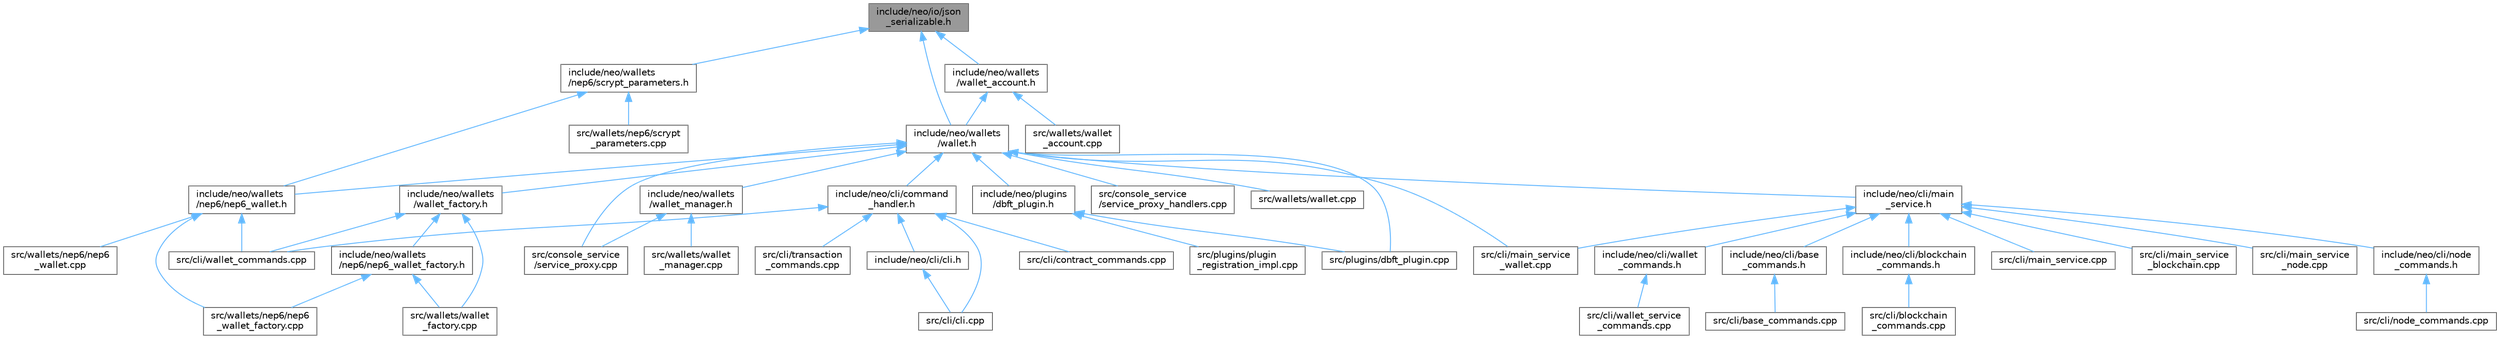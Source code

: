 digraph "include/neo/io/json_serializable.h"
{
 // LATEX_PDF_SIZE
  bgcolor="transparent";
  edge [fontname=Helvetica,fontsize=10,labelfontname=Helvetica,labelfontsize=10];
  node [fontname=Helvetica,fontsize=10,shape=box,height=0.2,width=0.4];
  Node1 [id="Node000001",label="include/neo/io/json\l_serializable.h",height=0.2,width=0.4,color="gray40", fillcolor="grey60", style="filled", fontcolor="black",tooltip=" "];
  Node1 -> Node2 [id="edge49_Node000001_Node000002",dir="back",color="steelblue1",style="solid",tooltip=" "];
  Node2 [id="Node000002",label="include/neo/wallets\l/nep6/scrypt_parameters.h",height=0.2,width=0.4,color="grey40", fillcolor="white", style="filled",URL="$scrypt__parameters_8h.html",tooltip=" "];
  Node2 -> Node3 [id="edge50_Node000002_Node000003",dir="back",color="steelblue1",style="solid",tooltip=" "];
  Node3 [id="Node000003",label="include/neo/wallets\l/nep6/nep6_wallet.h",height=0.2,width=0.4,color="grey40", fillcolor="white", style="filled",URL="$nep6__wallet_8h.html",tooltip=" "];
  Node3 -> Node4 [id="edge51_Node000003_Node000004",dir="back",color="steelblue1",style="solid",tooltip=" "];
  Node4 [id="Node000004",label="src/cli/wallet_commands.cpp",height=0.2,width=0.4,color="grey40", fillcolor="white", style="filled",URL="$wallet__commands_8cpp.html",tooltip=" "];
  Node3 -> Node5 [id="edge52_Node000003_Node000005",dir="back",color="steelblue1",style="solid",tooltip=" "];
  Node5 [id="Node000005",label="src/wallets/nep6/nep6\l_wallet.cpp",height=0.2,width=0.4,color="grey40", fillcolor="white", style="filled",URL="$nep6__wallet_8cpp.html",tooltip=" "];
  Node3 -> Node6 [id="edge53_Node000003_Node000006",dir="back",color="steelblue1",style="solid",tooltip=" "];
  Node6 [id="Node000006",label="src/wallets/nep6/nep6\l_wallet_factory.cpp",height=0.2,width=0.4,color="grey40", fillcolor="white", style="filled",URL="$nep6__wallet__factory_8cpp.html",tooltip=" "];
  Node2 -> Node7 [id="edge54_Node000002_Node000007",dir="back",color="steelblue1",style="solid",tooltip=" "];
  Node7 [id="Node000007",label="src/wallets/nep6/scrypt\l_parameters.cpp",height=0.2,width=0.4,color="grey40", fillcolor="white", style="filled",URL="$scrypt__parameters_8cpp.html",tooltip=" "];
  Node1 -> Node8 [id="edge55_Node000001_Node000008",dir="back",color="steelblue1",style="solid",tooltip=" "];
  Node8 [id="Node000008",label="include/neo/wallets\l/wallet.h",height=0.2,width=0.4,color="grey40", fillcolor="white", style="filled",URL="$wallet_8h.html",tooltip=" "];
  Node8 -> Node9 [id="edge56_Node000008_Node000009",dir="back",color="steelblue1",style="solid",tooltip=" "];
  Node9 [id="Node000009",label="include/neo/cli/command\l_handler.h",height=0.2,width=0.4,color="grey40", fillcolor="white", style="filled",URL="$command__handler_8h.html",tooltip=" "];
  Node9 -> Node10 [id="edge57_Node000009_Node000010",dir="back",color="steelblue1",style="solid",tooltip=" "];
  Node10 [id="Node000010",label="include/neo/cli/cli.h",height=0.2,width=0.4,color="grey40", fillcolor="white", style="filled",URL="$cli_8h.html",tooltip=" "];
  Node10 -> Node11 [id="edge58_Node000010_Node000011",dir="back",color="steelblue1",style="solid",tooltip=" "];
  Node11 [id="Node000011",label="src/cli/cli.cpp",height=0.2,width=0.4,color="grey40", fillcolor="white", style="filled",URL="$cli_8cpp.html",tooltip=" "];
  Node9 -> Node11 [id="edge59_Node000009_Node000011",dir="back",color="steelblue1",style="solid",tooltip=" "];
  Node9 -> Node12 [id="edge60_Node000009_Node000012",dir="back",color="steelblue1",style="solid",tooltip=" "];
  Node12 [id="Node000012",label="src/cli/contract_commands.cpp",height=0.2,width=0.4,color="grey40", fillcolor="white", style="filled",URL="$contract__commands_8cpp.html",tooltip=" "];
  Node9 -> Node13 [id="edge61_Node000009_Node000013",dir="back",color="steelblue1",style="solid",tooltip=" "];
  Node13 [id="Node000013",label="src/cli/transaction\l_commands.cpp",height=0.2,width=0.4,color="grey40", fillcolor="white", style="filled",URL="$transaction__commands_8cpp.html",tooltip=" "];
  Node9 -> Node4 [id="edge62_Node000009_Node000004",dir="back",color="steelblue1",style="solid",tooltip=" "];
  Node8 -> Node14 [id="edge63_Node000008_Node000014",dir="back",color="steelblue1",style="solid",tooltip=" "];
  Node14 [id="Node000014",label="include/neo/cli/main\l_service.h",height=0.2,width=0.4,color="grey40", fillcolor="white", style="filled",URL="$main__service_8h.html",tooltip=" "];
  Node14 -> Node15 [id="edge64_Node000014_Node000015",dir="back",color="steelblue1",style="solid",tooltip=" "];
  Node15 [id="Node000015",label="include/neo/cli/base\l_commands.h",height=0.2,width=0.4,color="grey40", fillcolor="white", style="filled",URL="$base__commands_8h.html",tooltip=" "];
  Node15 -> Node16 [id="edge65_Node000015_Node000016",dir="back",color="steelblue1",style="solid",tooltip=" "];
  Node16 [id="Node000016",label="src/cli/base_commands.cpp",height=0.2,width=0.4,color="grey40", fillcolor="white", style="filled",URL="$base__commands_8cpp.html",tooltip=" "];
  Node14 -> Node17 [id="edge66_Node000014_Node000017",dir="back",color="steelblue1",style="solid",tooltip=" "];
  Node17 [id="Node000017",label="include/neo/cli/blockchain\l_commands.h",height=0.2,width=0.4,color="grey40", fillcolor="white", style="filled",URL="$blockchain__commands_8h.html",tooltip=" "];
  Node17 -> Node18 [id="edge67_Node000017_Node000018",dir="back",color="steelblue1",style="solid",tooltip=" "];
  Node18 [id="Node000018",label="src/cli/blockchain\l_commands.cpp",height=0.2,width=0.4,color="grey40", fillcolor="white", style="filled",URL="$blockchain__commands_8cpp.html",tooltip=" "];
  Node14 -> Node19 [id="edge68_Node000014_Node000019",dir="back",color="steelblue1",style="solid",tooltip=" "];
  Node19 [id="Node000019",label="include/neo/cli/node\l_commands.h",height=0.2,width=0.4,color="grey40", fillcolor="white", style="filled",URL="$node__commands_8h.html",tooltip=" "];
  Node19 -> Node20 [id="edge69_Node000019_Node000020",dir="back",color="steelblue1",style="solid",tooltip=" "];
  Node20 [id="Node000020",label="src/cli/node_commands.cpp",height=0.2,width=0.4,color="grey40", fillcolor="white", style="filled",URL="$node__commands_8cpp.html",tooltip=" "];
  Node14 -> Node21 [id="edge70_Node000014_Node000021",dir="back",color="steelblue1",style="solid",tooltip=" "];
  Node21 [id="Node000021",label="include/neo/cli/wallet\l_commands.h",height=0.2,width=0.4,color="grey40", fillcolor="white", style="filled",URL="$wallet__commands_8h.html",tooltip=" "];
  Node21 -> Node22 [id="edge71_Node000021_Node000022",dir="back",color="steelblue1",style="solid",tooltip=" "];
  Node22 [id="Node000022",label="src/cli/wallet_service\l_commands.cpp",height=0.2,width=0.4,color="grey40", fillcolor="white", style="filled",URL="$wallet__service__commands_8cpp.html",tooltip=" "];
  Node14 -> Node23 [id="edge72_Node000014_Node000023",dir="back",color="steelblue1",style="solid",tooltip=" "];
  Node23 [id="Node000023",label="src/cli/main_service.cpp",height=0.2,width=0.4,color="grey40", fillcolor="white", style="filled",URL="$main__service_8cpp.html",tooltip=" "];
  Node14 -> Node24 [id="edge73_Node000014_Node000024",dir="back",color="steelblue1",style="solid",tooltip=" "];
  Node24 [id="Node000024",label="src/cli/main_service\l_blockchain.cpp",height=0.2,width=0.4,color="grey40", fillcolor="white", style="filled",URL="$main__service__blockchain_8cpp.html",tooltip=" "];
  Node14 -> Node25 [id="edge74_Node000014_Node000025",dir="back",color="steelblue1",style="solid",tooltip=" "];
  Node25 [id="Node000025",label="src/cli/main_service\l_node.cpp",height=0.2,width=0.4,color="grey40", fillcolor="white", style="filled",URL="$main__service__node_8cpp.html",tooltip=" "];
  Node14 -> Node26 [id="edge75_Node000014_Node000026",dir="back",color="steelblue1",style="solid",tooltip=" "];
  Node26 [id="Node000026",label="src/cli/main_service\l_wallet.cpp",height=0.2,width=0.4,color="grey40", fillcolor="white", style="filled",URL="$main__service__wallet_8cpp.html",tooltip=" "];
  Node8 -> Node27 [id="edge76_Node000008_Node000027",dir="back",color="steelblue1",style="solid",tooltip=" "];
  Node27 [id="Node000027",label="include/neo/plugins\l/dbft_plugin.h",height=0.2,width=0.4,color="grey40", fillcolor="white", style="filled",URL="$dbft__plugin_8h.html",tooltip=" "];
  Node27 -> Node28 [id="edge77_Node000027_Node000028",dir="back",color="steelblue1",style="solid",tooltip=" "];
  Node28 [id="Node000028",label="src/plugins/dbft_plugin.cpp",height=0.2,width=0.4,color="grey40", fillcolor="white", style="filled",URL="$dbft__plugin_8cpp.html",tooltip=" "];
  Node27 -> Node29 [id="edge78_Node000027_Node000029",dir="back",color="steelblue1",style="solid",tooltip=" "];
  Node29 [id="Node000029",label="src/plugins/plugin\l_registration_impl.cpp",height=0.2,width=0.4,color="grey40", fillcolor="white", style="filled",URL="$plugin__registration__impl_8cpp.html",tooltip=" "];
  Node8 -> Node3 [id="edge79_Node000008_Node000003",dir="back",color="steelblue1",style="solid",tooltip=" "];
  Node8 -> Node30 [id="edge80_Node000008_Node000030",dir="back",color="steelblue1",style="solid",tooltip=" "];
  Node30 [id="Node000030",label="include/neo/wallets\l/wallet_factory.h",height=0.2,width=0.4,color="grey40", fillcolor="white", style="filled",URL="$wallet__factory_8h.html",tooltip=" "];
  Node30 -> Node31 [id="edge81_Node000030_Node000031",dir="back",color="steelblue1",style="solid",tooltip=" "];
  Node31 [id="Node000031",label="include/neo/wallets\l/nep6/nep6_wallet_factory.h",height=0.2,width=0.4,color="grey40", fillcolor="white", style="filled",URL="$nep6__wallet__factory_8h.html",tooltip=" "];
  Node31 -> Node6 [id="edge82_Node000031_Node000006",dir="back",color="steelblue1",style="solid",tooltip=" "];
  Node31 -> Node32 [id="edge83_Node000031_Node000032",dir="back",color="steelblue1",style="solid",tooltip=" "];
  Node32 [id="Node000032",label="src/wallets/wallet\l_factory.cpp",height=0.2,width=0.4,color="grey40", fillcolor="white", style="filled",URL="$wallet__factory_8cpp.html",tooltip=" "];
  Node30 -> Node4 [id="edge84_Node000030_Node000004",dir="back",color="steelblue1",style="solid",tooltip=" "];
  Node30 -> Node32 [id="edge85_Node000030_Node000032",dir="back",color="steelblue1",style="solid",tooltip=" "];
  Node8 -> Node33 [id="edge86_Node000008_Node000033",dir="back",color="steelblue1",style="solid",tooltip=" "];
  Node33 [id="Node000033",label="include/neo/wallets\l/wallet_manager.h",height=0.2,width=0.4,color="grey40", fillcolor="white", style="filled",URL="$wallet__manager_8h.html",tooltip=" "];
  Node33 -> Node34 [id="edge87_Node000033_Node000034",dir="back",color="steelblue1",style="solid",tooltip=" "];
  Node34 [id="Node000034",label="src/console_service\l/service_proxy.cpp",height=0.2,width=0.4,color="grey40", fillcolor="white", style="filled",URL="$service__proxy_8cpp.html",tooltip=" "];
  Node33 -> Node35 [id="edge88_Node000033_Node000035",dir="back",color="steelblue1",style="solid",tooltip=" "];
  Node35 [id="Node000035",label="src/wallets/wallet\l_manager.cpp",height=0.2,width=0.4,color="grey40", fillcolor="white", style="filled",URL="$wallet__manager_8cpp.html",tooltip=" "];
  Node8 -> Node26 [id="edge89_Node000008_Node000026",dir="back",color="steelblue1",style="solid",tooltip=" "];
  Node8 -> Node34 [id="edge90_Node000008_Node000034",dir="back",color="steelblue1",style="solid",tooltip=" "];
  Node8 -> Node36 [id="edge91_Node000008_Node000036",dir="back",color="steelblue1",style="solid",tooltip=" "];
  Node36 [id="Node000036",label="src/console_service\l/service_proxy_handlers.cpp",height=0.2,width=0.4,color="grey40", fillcolor="white", style="filled",URL="$service__proxy__handlers_8cpp.html",tooltip=" "];
  Node8 -> Node28 [id="edge92_Node000008_Node000028",dir="back",color="steelblue1",style="solid",tooltip=" "];
  Node8 -> Node37 [id="edge93_Node000008_Node000037",dir="back",color="steelblue1",style="solid",tooltip=" "];
  Node37 [id="Node000037",label="src/wallets/wallet.cpp",height=0.2,width=0.4,color="grey40", fillcolor="white", style="filled",URL="$wallet_8cpp.html",tooltip=" "];
  Node1 -> Node38 [id="edge94_Node000001_Node000038",dir="back",color="steelblue1",style="solid",tooltip=" "];
  Node38 [id="Node000038",label="include/neo/wallets\l/wallet_account.h",height=0.2,width=0.4,color="grey40", fillcolor="white", style="filled",URL="$wallet__account_8h.html",tooltip=" "];
  Node38 -> Node8 [id="edge95_Node000038_Node000008",dir="back",color="steelblue1",style="solid",tooltip=" "];
  Node38 -> Node39 [id="edge96_Node000038_Node000039",dir="back",color="steelblue1",style="solid",tooltip=" "];
  Node39 [id="Node000039",label="src/wallets/wallet\l_account.cpp",height=0.2,width=0.4,color="grey40", fillcolor="white", style="filled",URL="$wallet__account_8cpp.html",tooltip=" "];
}

